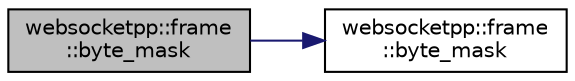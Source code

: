 digraph "websocketpp::frame::byte_mask"
{
  edge [fontname="Helvetica",fontsize="10",labelfontname="Helvetica",labelfontsize="10"];
  node [fontname="Helvetica",fontsize="10",shape=record];
  rankdir="LR";
  Node4 [label="websocketpp::frame\l::byte_mask",height=0.2,width=0.4,color="black", fillcolor="grey75", style="filled", fontcolor="black"];
  Node4 -> Node5 [color="midnightblue",fontsize="10",style="solid"];
  Node5 [label="websocketpp::frame\l::byte_mask",height=0.2,width=0.4,color="black", fillcolor="white", style="filled",URL="$namespacewebsocketpp_1_1frame.html#a417650d76aa2433163942d6a13334a6a",tooltip="Byte by byte mask/unmask. "];
}
